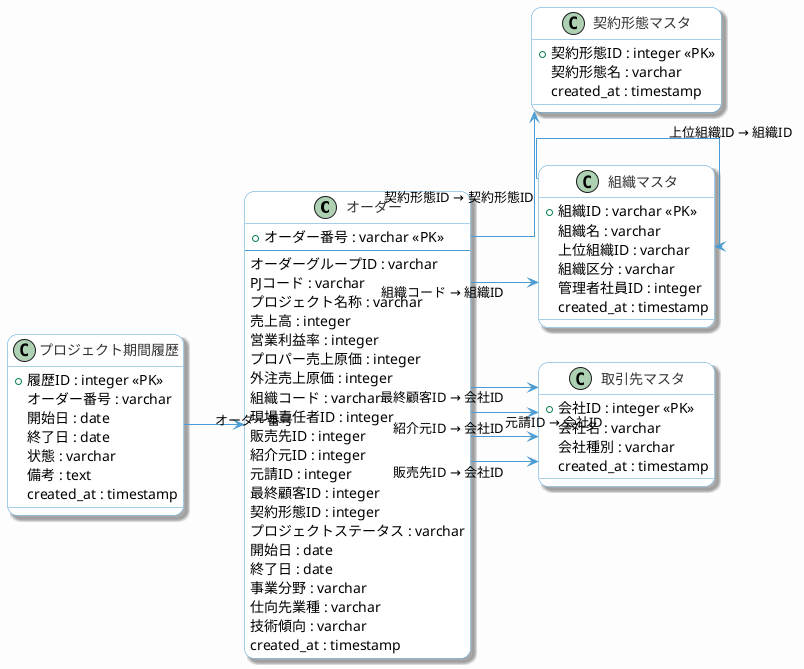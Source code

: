 @startuml ER図



'==========================================
' おしゃれテーマ設定（互換性あり）
'==========================================
!define LIGHT_THEME
left to right direction
skinparam backgroundColor #FDFDFD
skinparam shadowing true
skinparam roundcorner 20
skinparam linetype ortho
skinparam class {
  BackgroundColor #FFFFFF
  BorderColor #4B9CD3
  ArrowColor #4B9CD3
  FontColor #333333
}
skinparam note {
  BackgroundColor #EFF6FC
  BorderColor #4B9CD3
}

'==========================================
' テーブル定義（クラス図スタイル）
'==========================================

class "オーダー" as Project {
  +オーダー番号 : varchar <<PK>>  
  --
  オーダーグループID : varchar
  PJコード : varchar
  プロジェクト名称 : varchar
  売上高 : integer
  営業利益率 : integer
  プロパー売上原価 : integer
  外注売上原価 : integer
  組織コード : varchar
  現場責任者ID : integer
  販売先ID : integer
  紹介元ID : integer
  元請ID : integer
  最終顧客ID : integer
  契約形態ID : integer
  プロジェクトステータス : varchar
  開始日 : date
  終了日 : date
  事業分野 : varchar
  仕向先業種 : varchar
  技術傾向 : varchar
  created_at : timestamp
}

class "契約形態マスタ" as ContractType {
  +契約形態ID : integer <<PK>>
  契約形態名 : varchar
  created_at : timestamp
}

class "プロジェクト期間履歴" as ProjectPeriod {
  +履歴ID : integer <<PK>>
  オーダー番号 : varchar
  開始日 : date
  終了日 : date
  状態 : varchar
  備考 : text
  created_at : timestamp
}

class "組織マスタ" as Org {
  +組織ID : varchar <<PK>>
  組織名 : varchar
  上位組織ID : varchar
  組織区分 : varchar
  管理者社員ID : integer
  created_at : timestamp
}

class "取引先マスタ" as Partner {
  +会社ID : integer <<PK>>
  会社名 : varchar
  会社種別 : varchar
  created_at : timestamp
}

'==========================================
' リレーション
'==========================================
ProjectPeriod --> Project : オーダー番号
Project --> Org : 組織コード → 組織ID
Project --> Partner : 販売先ID → 会社ID
Project --> Partner : 紹介元ID → 会社ID
Project --> Partner : 元請ID → 会社ID
Project --> Partner : 最終顧客ID → 会社ID
Project --> ContractType : 契約形態ID → 契約形態ID
Org --> Org : 上位組織ID → 組織ID

@enduml
